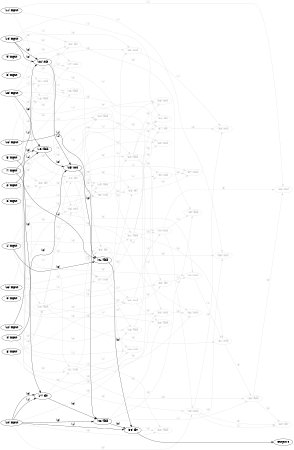 digraph NeuralNetwork {
rankdir=LR;
size="4,3";
center = true;
node0 [label="(0) Input", color=black, labelfontcolor=black, fontcolor=black];
node1 [label="(1) Input", color=black, labelfontcolor=black, fontcolor=black];
node2 [label="(2) Input", color=black, labelfontcolor=black, fontcolor=black];
node3 [label="(3) Input", color=black, labelfontcolor=black, fontcolor=black];
node4 [label="(4) Input", color=black, labelfontcolor=black, fontcolor=black];
node5 [label="(5) Input", color=black, labelfontcolor=black, fontcolor=black];
node6 [label="(6) Input", color=black, labelfontcolor=black, fontcolor=black];
node7 [label="(7) Input", color=black, labelfontcolor=black, fontcolor=black];
node8 [label="(8) Input", color=black, labelfontcolor=black, fontcolor=black];
node9 [label="(9) Input", color=black, labelfontcolor=black, fontcolor=black];
node10 [label="(10) Input", color=black, labelfontcolor=black, fontcolor=black];
node11 [label="(11) Input", color=black, labelfontcolor=black, fontcolor=black];
node12 [label="(12) Input", color=black, labelfontcolor=black, fontcolor=black];
node13 [label="(13) Input", color=black, labelfontcolor=black, fontcolor=black];
node14 [label="(14) Input", color=black, labelfontcolor=black, fontcolor=black];
node15 [label="(15) Input", color=black, labelfontcolor=black, fontcolor=black];
node16 [label="(16) Input", color=black, labelfontcolor=black, fontcolor=black];
node17 [label="(17) div", color=black, labelfontcolor=black, fontcolor=black];
node10 -> node17 [label=" (0)", labelfontcolor=black, fontcolor=black, bold=true, color=black];
node10 -> node17 [label=" (1)", labelfontcolor=black, fontcolor=black, bold=true, color=black];
node7 -> node17 [label=" (2)", labelfontcolor=black, fontcolor=black, bold=true, color=black];
node18 [label="(18) add", color=lightgrey, labelfontcolor=lightgrey, fontcolor=lightgrey];
node16 -> node18 [label=" (0)", labelfontcolor=lightgrey, fontcolor=lightgrey, bold=true, color=lightgrey];
node3 -> node18 [label=" (1)", labelfontcolor=lightgrey, fontcolor=lightgrey, bold=true, color=lightgrey];
node8 -> node18 [label=" (2)", labelfontcolor=lightgrey, fontcolor=lightgrey, bold=true, color=lightgrey];
node19 [label="(19) add", color=black, labelfontcolor=black, fontcolor=black];
node15 -> node19 [label=" (0)", labelfontcolor=black, fontcolor=black, bold=true, color=black];
node2 -> node19 [label=" (1)", labelfontcolor=black, fontcolor=black, bold=true, color=black];
node7 -> node19 [label=" (2)", labelfontcolor=black, fontcolor=black, bold=true, color=black];
node20 [label="(20) add", color=lightgrey, labelfontcolor=lightgrey, fontcolor=lightgrey];
node8 -> node20 [label=" (0)", labelfontcolor=lightgrey, fontcolor=lightgrey, bold=true, color=lightgrey];
node1 -> node20 [label=" (1)", labelfontcolor=lightgrey, fontcolor=lightgrey, bold=true, color=lightgrey];
node4 -> node20 [label=" (2)", labelfontcolor=lightgrey, fontcolor=lightgrey, bold=true, color=lightgrey];
node21 [label="(21) sub", color=lightgrey, labelfontcolor=lightgrey, fontcolor=lightgrey];
node4 -> node21 [label=" (0)", labelfontcolor=lightgrey, fontcolor=lightgrey, bold=true, color=lightgrey];
node2 -> node21 [label=" (1)", labelfontcolor=lightgrey, fontcolor=lightgrey, bold=true, color=lightgrey];
node17 -> node21 [label=" (2)", labelfontcolor=lightgrey, fontcolor=lightgrey, bold=true, color=lightgrey];
node22 [label="(22) sub", color=black, labelfontcolor=black, fontcolor=black];
node14 -> node22 [label=" (0)", labelfontcolor=black, fontcolor=black, bold=true, color=black];
node12 -> node22 [label=" (1)", labelfontcolor=black, fontcolor=black, bold=true, color=black];
node14 -> node22 [label=" (2)", labelfontcolor=black, fontcolor=black, bold=true, color=black];
node23 [label="(23) div", color=lightgrey, labelfontcolor=lightgrey, fontcolor=lightgrey];
node2 -> node23 [label=" (0)", labelfontcolor=lightgrey, fontcolor=lightgrey, bold=true, color=lightgrey];
node4 -> node23 [label=" (1)", labelfontcolor=lightgrey, fontcolor=lightgrey, bold=true, color=lightgrey];
node16 -> node23 [label=" (2)", labelfontcolor=lightgrey, fontcolor=lightgrey, bold=true, color=lightgrey];
node24 [label="(24) div", color=lightgrey, labelfontcolor=lightgrey, fontcolor=lightgrey];
node23 -> node24 [label=" (0)", labelfontcolor=lightgrey, fontcolor=lightgrey, bold=true, color=lightgrey];
node20 -> node24 [label=" (1)", labelfontcolor=lightgrey, fontcolor=lightgrey, bold=true, color=lightgrey];
node15 -> node24 [label=" (2)", labelfontcolor=lightgrey, fontcolor=lightgrey, bold=true, color=lightgrey];
node25 [label="(25) mul", color=black, labelfontcolor=black, fontcolor=black];
node4 -> node25 [label=" (0)", labelfontcolor=black, fontcolor=black, bold=true, color=black];
node22 -> node25 [label=" (1)", labelfontcolor=black, fontcolor=black, bold=true, color=black];
node19 -> node25 [label=" (2)", labelfontcolor=black, fontcolor=black, bold=true, color=black];
node26 [label="(26) mul", color=lightgrey, labelfontcolor=lightgrey, fontcolor=lightgrey];
node0 -> node26 [label=" (0)", labelfontcolor=lightgrey, fontcolor=lightgrey, bold=true, color=lightgrey];
node20 -> node26 [label=" (1)", labelfontcolor=lightgrey, fontcolor=lightgrey, bold=true, color=lightgrey];
node22 -> node26 [label=" (2)", labelfontcolor=lightgrey, fontcolor=lightgrey, bold=true, color=lightgrey];
node27 [label="(27) sub", color=lightgrey, labelfontcolor=lightgrey, fontcolor=lightgrey];
node13 -> node27 [label=" (0)", labelfontcolor=lightgrey, fontcolor=lightgrey, bold=true, color=lightgrey];
node0 -> node27 [label=" (1)", labelfontcolor=lightgrey, fontcolor=lightgrey, bold=true, color=lightgrey];
node24 -> node27 [label=" (2)", labelfontcolor=lightgrey, fontcolor=lightgrey, bold=true, color=lightgrey];
node28 [label="(28) add", color=lightgrey, labelfontcolor=lightgrey, fontcolor=lightgrey];
node12 -> node28 [label=" (0)", labelfontcolor=lightgrey, fontcolor=lightgrey, bold=true, color=lightgrey];
node21 -> node28 [label=" (1)", labelfontcolor=lightgrey, fontcolor=lightgrey, bold=true, color=lightgrey];
node27 -> node28 [label=" (2)", labelfontcolor=lightgrey, fontcolor=lightgrey, bold=true, color=lightgrey];
node29 [label="(29) add", color=lightgrey, labelfontcolor=lightgrey, fontcolor=lightgrey];
node24 -> node29 [label=" (0)", labelfontcolor=lightgrey, fontcolor=lightgrey, bold=true, color=lightgrey];
node24 -> node29 [label=" (1)", labelfontcolor=lightgrey, fontcolor=lightgrey, bold=true, color=lightgrey];
node26 -> node29 [label=" (2)", labelfontcolor=lightgrey, fontcolor=lightgrey, bold=true, color=lightgrey];
node30 [label="(30) mul", color=lightgrey, labelfontcolor=lightgrey, fontcolor=lightgrey];
node13 -> node30 [label=" (0)", labelfontcolor=lightgrey, fontcolor=lightgrey, bold=true, color=lightgrey];
node27 -> node30 [label=" (1)", labelfontcolor=lightgrey, fontcolor=lightgrey, bold=true, color=lightgrey];
node8 -> node30 [label=" (2)", labelfontcolor=lightgrey, fontcolor=lightgrey, bold=true, color=lightgrey];
node31 [label="(31) add", color=lightgrey, labelfontcolor=lightgrey, fontcolor=lightgrey];
node1 -> node31 [label=" (0)", labelfontcolor=lightgrey, fontcolor=lightgrey, bold=true, color=lightgrey];
node15 -> node31 [label=" (1)", labelfontcolor=lightgrey, fontcolor=lightgrey, bold=true, color=lightgrey];
node27 -> node31 [label=" (2)", labelfontcolor=lightgrey, fontcolor=lightgrey, bold=true, color=lightgrey];
node32 [label="(32) sub", color=lightgrey, labelfontcolor=lightgrey, fontcolor=lightgrey];
node25 -> node32 [label=" (0)", labelfontcolor=lightgrey, fontcolor=lightgrey, bold=true, color=lightgrey];
node6 -> node32 [label=" (1)", labelfontcolor=lightgrey, fontcolor=lightgrey, bold=true, color=lightgrey];
node1 -> node32 [label=" (2)", labelfontcolor=lightgrey, fontcolor=lightgrey, bold=true, color=lightgrey];
node33 [label="(33) div", color=lightgrey, labelfontcolor=lightgrey, fontcolor=lightgrey];
node15 -> node33 [label=" (0)", labelfontcolor=lightgrey, fontcolor=lightgrey, bold=true, color=lightgrey];
node14 -> node33 [label=" (1)", labelfontcolor=lightgrey, fontcolor=lightgrey, bold=true, color=lightgrey];
node18 -> node33 [label=" (2)", labelfontcolor=lightgrey, fontcolor=lightgrey, bold=true, color=lightgrey];
node34 [label="(34) add", color=lightgrey, labelfontcolor=lightgrey, fontcolor=lightgrey];
node26 -> node34 [label=" (0)", labelfontcolor=lightgrey, fontcolor=lightgrey, bold=true, color=lightgrey];
node15 -> node34 [label=" (1)", labelfontcolor=lightgrey, fontcolor=lightgrey, bold=true, color=lightgrey];
node7 -> node34 [label=" (2)", labelfontcolor=lightgrey, fontcolor=lightgrey, bold=true, color=lightgrey];
node35 [label="(35) div", color=lightgrey, labelfontcolor=lightgrey, fontcolor=lightgrey];
node30 -> node35 [label=" (0)", labelfontcolor=lightgrey, fontcolor=lightgrey, bold=true, color=lightgrey];
node22 -> node35 [label=" (1)", labelfontcolor=lightgrey, fontcolor=lightgrey, bold=true, color=lightgrey];
node13 -> node35 [label=" (2)", labelfontcolor=lightgrey, fontcolor=lightgrey, bold=true, color=lightgrey];
node36 [label="(36) div", color=lightgrey, labelfontcolor=lightgrey, fontcolor=lightgrey];
node24 -> node36 [label=" (0)", labelfontcolor=lightgrey, fontcolor=lightgrey, bold=true, color=lightgrey];
node20 -> node36 [label=" (1)", labelfontcolor=lightgrey, fontcolor=lightgrey, bold=true, color=lightgrey];
node32 -> node36 [label=" (2)", labelfontcolor=lightgrey, fontcolor=lightgrey, bold=true, color=lightgrey];
node37 [label="(37) div", color=lightgrey, labelfontcolor=lightgrey, fontcolor=lightgrey];
node30 -> node37 [label=" (0)", labelfontcolor=lightgrey, fontcolor=lightgrey, bold=true, color=lightgrey];
node23 -> node37 [label=" (1)", labelfontcolor=lightgrey, fontcolor=lightgrey, bold=true, color=lightgrey];
node15 -> node37 [label=" (2)", labelfontcolor=lightgrey, fontcolor=lightgrey, bold=true, color=lightgrey];
node38 [label="(38) mul", color=lightgrey, labelfontcolor=lightgrey, fontcolor=lightgrey];
node9 -> node38 [label=" (0)", labelfontcolor=lightgrey, fontcolor=lightgrey, bold=true, color=lightgrey];
node32 -> node38 [label=" (1)", labelfontcolor=lightgrey, fontcolor=lightgrey, bold=true, color=lightgrey];
node22 -> node38 [label=" (2)", labelfontcolor=lightgrey, fontcolor=lightgrey, bold=true, color=lightgrey];
node39 [label="(39) add", color=lightgrey, labelfontcolor=lightgrey, fontcolor=lightgrey];
node24 -> node39 [label=" (0)", labelfontcolor=lightgrey, fontcolor=lightgrey, bold=true, color=lightgrey];
node2 -> node39 [label=" (1)", labelfontcolor=lightgrey, fontcolor=lightgrey, bold=true, color=lightgrey];
node27 -> node39 [label=" (2)", labelfontcolor=lightgrey, fontcolor=lightgrey, bold=true, color=lightgrey];
node40 [label="(40) sub", color=lightgrey, labelfontcolor=lightgrey, fontcolor=lightgrey];
node10 -> node40 [label=" (0)", labelfontcolor=lightgrey, fontcolor=lightgrey, bold=true, color=lightgrey];
node29 -> node40 [label=" (1)", labelfontcolor=lightgrey, fontcolor=lightgrey, bold=true, color=lightgrey];
node39 -> node40 [label=" (2)", labelfontcolor=lightgrey, fontcolor=lightgrey, bold=true, color=lightgrey];
node41 [label="(41) add", color=black, labelfontcolor=black, fontcolor=black];
node1 -> node41 [label=" (0)", labelfontcolor=black, fontcolor=black, bold=true, color=black];
node5 -> node41 [label=" (1)", labelfontcolor=black, fontcolor=black, bold=true, color=black];
node25 -> node41 [label=" (2)", labelfontcolor=black, fontcolor=black, bold=true, color=black];
node42 [label="(42) add", color=black, labelfontcolor=black, fontcolor=black];
node17 -> node42 [label=" (0)", labelfontcolor=black, fontcolor=black, bold=true, color=black];
node16 -> node42 [label=" (1)", labelfontcolor=black, fontcolor=black, bold=true, color=black];
node10 -> node42 [label=" (2)", labelfontcolor=black, fontcolor=black, bold=true, color=black];
node43 [label="(43) add", color=lightgrey, labelfontcolor=lightgrey, fontcolor=lightgrey];
node16 -> node43 [label=" (0)", labelfontcolor=lightgrey, fontcolor=lightgrey, bold=true, color=lightgrey];
node22 -> node43 [label=" (1)", labelfontcolor=lightgrey, fontcolor=lightgrey, bold=true, color=lightgrey];
node9 -> node43 [label=" (2)", labelfontcolor=lightgrey, fontcolor=lightgrey, bold=true, color=lightgrey];
node44 [label="(44) mul", color=lightgrey, labelfontcolor=lightgrey, fontcolor=lightgrey];
node1 -> node44 [label=" (0)", labelfontcolor=lightgrey, fontcolor=lightgrey, bold=true, color=lightgrey];
node28 -> node44 [label=" (1)", labelfontcolor=lightgrey, fontcolor=lightgrey, bold=true, color=lightgrey];
node31 -> node44 [label=" (2)", labelfontcolor=lightgrey, fontcolor=lightgrey, bold=true, color=lightgrey];
node45 [label="(45) mul", color=lightgrey, labelfontcolor=lightgrey, fontcolor=lightgrey];
node4 -> node45 [label=" (0)", labelfontcolor=lightgrey, fontcolor=lightgrey, bold=true, color=lightgrey];
node44 -> node45 [label=" (1)", labelfontcolor=lightgrey, fontcolor=lightgrey, bold=true, color=lightgrey];
node10 -> node45 [label=" (2)", labelfontcolor=lightgrey, fontcolor=lightgrey, bold=true, color=lightgrey];
node46 [label="(46) mul", color=lightgrey, labelfontcolor=lightgrey, fontcolor=lightgrey];
node37 -> node46 [label=" (0)", labelfontcolor=lightgrey, fontcolor=lightgrey, bold=true, color=lightgrey];
node38 -> node46 [label=" (1)", labelfontcolor=lightgrey, fontcolor=lightgrey, bold=true, color=lightgrey];
node45 -> node46 [label=" (2)", labelfontcolor=lightgrey, fontcolor=lightgrey, bold=true, color=lightgrey];
node47 [label="(47) mul", color=lightgrey, labelfontcolor=lightgrey, fontcolor=lightgrey];
node5 -> node47 [label=" (0)", labelfontcolor=lightgrey, fontcolor=lightgrey, bold=true, color=lightgrey];
node22 -> node47 [label=" (1)", labelfontcolor=lightgrey, fontcolor=lightgrey, bold=true, color=lightgrey];
node14 -> node47 [label=" (2)", labelfontcolor=lightgrey, fontcolor=lightgrey, bold=true, color=lightgrey];
node48 [label="(48) mul", color=lightgrey, labelfontcolor=lightgrey, fontcolor=lightgrey];
node6 -> node48 [label=" (0)", labelfontcolor=lightgrey, fontcolor=lightgrey, bold=true, color=lightgrey];
node35 -> node48 [label=" (1)", labelfontcolor=lightgrey, fontcolor=lightgrey, bold=true, color=lightgrey];
node1 -> node48 [label=" (2)", labelfontcolor=lightgrey, fontcolor=lightgrey, bold=true, color=lightgrey];
node49 [label="(49) add", color=lightgrey, labelfontcolor=lightgrey, fontcolor=lightgrey];
node33 -> node49 [label=" (0)", labelfontcolor=lightgrey, fontcolor=lightgrey, bold=true, color=lightgrey];
node44 -> node49 [label=" (1)", labelfontcolor=lightgrey, fontcolor=lightgrey, bold=true, color=lightgrey];
node42 -> node49 [label=" (2)", labelfontcolor=lightgrey, fontcolor=lightgrey, bold=true, color=lightgrey];
node50 [label="(50) add", color=lightgrey, labelfontcolor=lightgrey, fontcolor=lightgrey];
node30 -> node50 [label=" (0)", labelfontcolor=lightgrey, fontcolor=lightgrey, bold=true, color=lightgrey];
node20 -> node50 [label=" (1)", labelfontcolor=lightgrey, fontcolor=lightgrey, bold=true, color=lightgrey];
node42 -> node50 [label=" (2)", labelfontcolor=lightgrey, fontcolor=lightgrey, bold=true, color=lightgrey];
node51 [label="(51) sub", color=lightgrey, labelfontcolor=lightgrey, fontcolor=lightgrey];
node13 -> node51 [label=" (0)", labelfontcolor=lightgrey, fontcolor=lightgrey, bold=true, color=lightgrey];
node15 -> node51 [label=" (1)", labelfontcolor=lightgrey, fontcolor=lightgrey, bold=true, color=lightgrey];
node11 -> node51 [label=" (2)", labelfontcolor=lightgrey, fontcolor=lightgrey, bold=true, color=lightgrey];
node52 [label="(52) mul", color=lightgrey, labelfontcolor=lightgrey, fontcolor=lightgrey];
node8 -> node52 [label=" (0)", labelfontcolor=lightgrey, fontcolor=lightgrey, bold=true, color=lightgrey];
node39 -> node52 [label=" (1)", labelfontcolor=lightgrey, fontcolor=lightgrey, bold=true, color=lightgrey];
node0 -> node52 [label=" (2)", labelfontcolor=lightgrey, fontcolor=lightgrey, bold=true, color=lightgrey];
node53 [label="(53) div", color=lightgrey, labelfontcolor=lightgrey, fontcolor=lightgrey];
node22 -> node53 [label=" (0)", labelfontcolor=lightgrey, fontcolor=lightgrey, bold=true, color=lightgrey];
node21 -> node53 [label=" (1)", labelfontcolor=lightgrey, fontcolor=lightgrey, bold=true, color=lightgrey];
node1 -> node53 [label=" (2)", labelfontcolor=lightgrey, fontcolor=lightgrey, bold=true, color=lightgrey];
node54 [label="(54) div", color=black, labelfontcolor=black, fontcolor=black];
node42 -> node54 [label=" (0)", labelfontcolor=black, fontcolor=black, bold=true, color=black];
node10 -> node54 [label=" (1)", labelfontcolor=black, fontcolor=black, bold=true, color=black];
node41 -> node54 [label=" (2)", labelfontcolor=black, fontcolor=black, bold=true, color=black];
node55 [label="(55) mul", color=lightgrey, labelfontcolor=lightgrey, fontcolor=lightgrey];
node19 -> node55 [label=" (0)", labelfontcolor=lightgrey, fontcolor=lightgrey, bold=true, color=lightgrey];
node25 -> node55 [label=" (1)", labelfontcolor=lightgrey, fontcolor=lightgrey, bold=true, color=lightgrey];
node39 -> node55 [label=" (2)", labelfontcolor=lightgrey, fontcolor=lightgrey, bold=true, color=lightgrey];
node56 [label="(56) div", color=lightgrey, labelfontcolor=lightgrey, fontcolor=lightgrey];
node31 -> node56 [label=" (0)", labelfontcolor=lightgrey, fontcolor=lightgrey, bold=true, color=lightgrey];
node11 -> node56 [label=" (1)", labelfontcolor=lightgrey, fontcolor=lightgrey, bold=true, color=lightgrey];
node39 -> node56 [label=" (2)", labelfontcolor=lightgrey, fontcolor=lightgrey, bold=true, color=lightgrey];
node57 [label="(57) mul", color=lightgrey, labelfontcolor=lightgrey, fontcolor=lightgrey];
node40 -> node57 [label=" (0)", labelfontcolor=lightgrey, fontcolor=lightgrey, bold=true, color=lightgrey];
node24 -> node57 [label=" (1)", labelfontcolor=lightgrey, fontcolor=lightgrey, bold=true, color=lightgrey];
node36 -> node57 [label=" (2)", labelfontcolor=lightgrey, fontcolor=lightgrey, bold=true, color=lightgrey];
node58 [label="(58) mul", color=lightgrey, labelfontcolor=lightgrey, fontcolor=lightgrey];
node53 -> node58 [label=" (0)", labelfontcolor=lightgrey, fontcolor=lightgrey, bold=true, color=lightgrey];
node14 -> node58 [label=" (1)", labelfontcolor=lightgrey, fontcolor=lightgrey, bold=true, color=lightgrey];
node45 -> node58 [label=" (2)", labelfontcolor=lightgrey, fontcolor=lightgrey, bold=true, color=lightgrey];
node59 [label="(59) add", color=lightgrey, labelfontcolor=lightgrey, fontcolor=lightgrey];
node10 -> node59 [label=" (0)", labelfontcolor=lightgrey, fontcolor=lightgrey, bold=true, color=lightgrey];
node12 -> node59 [label=" (1)", labelfontcolor=lightgrey, fontcolor=lightgrey, bold=true, color=lightgrey];
node54 -> node59 [label=" (2)", labelfontcolor=lightgrey, fontcolor=lightgrey, bold=true, color=lightgrey];
node60 [label="(60) mul", color=lightgrey, labelfontcolor=lightgrey, fontcolor=lightgrey];
node34 -> node60 [label=" (0)", labelfontcolor=lightgrey, fontcolor=lightgrey, bold=true, color=lightgrey];
node24 -> node60 [label=" (1)", labelfontcolor=lightgrey, fontcolor=lightgrey, bold=true, color=lightgrey];
node31 -> node60 [label=" (2)", labelfontcolor=lightgrey, fontcolor=lightgrey, bold=true, color=lightgrey];
node61 [label="(61) sub", color=lightgrey, labelfontcolor=lightgrey, fontcolor=lightgrey];
node31 -> node61 [label=" (0)", labelfontcolor=lightgrey, fontcolor=lightgrey, bold=true, color=lightgrey];
node48 -> node61 [label=" (1)", labelfontcolor=lightgrey, fontcolor=lightgrey, bold=true, color=lightgrey];
node20 -> node61 [label=" (2)", labelfontcolor=lightgrey, fontcolor=lightgrey, bold=true, color=lightgrey];
node62 [label="(62) mul", color=lightgrey, labelfontcolor=lightgrey, fontcolor=lightgrey];
node21 -> node62 [label=" (0)", labelfontcolor=lightgrey, fontcolor=lightgrey, bold=true, color=lightgrey];
node26 -> node62 [label=" (1)", labelfontcolor=lightgrey, fontcolor=lightgrey, bold=true, color=lightgrey];
node52 -> node62 [label=" (2)", labelfontcolor=lightgrey, fontcolor=lightgrey, bold=true, color=lightgrey];
node63 [label="(63) add", color=lightgrey, labelfontcolor=lightgrey, fontcolor=lightgrey];
node61 -> node63 [label=" (0)", labelfontcolor=lightgrey, fontcolor=lightgrey, bold=true, color=lightgrey];
node42 -> node63 [label=" (1)", labelfontcolor=lightgrey, fontcolor=lightgrey, bold=true, color=lightgrey];
node21 -> node63 [label=" (2)", labelfontcolor=lightgrey, fontcolor=lightgrey, bold=true, color=lightgrey];
node64 [label="(64) div", color=lightgrey, labelfontcolor=lightgrey, fontcolor=lightgrey];
node45 -> node64 [label=" (0)", labelfontcolor=lightgrey, fontcolor=lightgrey, bold=true, color=lightgrey];
node45 -> node64 [label=" (1)", labelfontcolor=lightgrey, fontcolor=lightgrey, bold=true, color=lightgrey];
node63 -> node64 [label=" (2)", labelfontcolor=lightgrey, fontcolor=lightgrey, bold=true, color=lightgrey];
node65 [label="(65) mul", color=lightgrey, labelfontcolor=lightgrey, fontcolor=lightgrey];
node63 -> node65 [label=" (0)", labelfontcolor=lightgrey, fontcolor=lightgrey, bold=true, color=lightgrey];
node11 -> node65 [label=" (1)", labelfontcolor=lightgrey, fontcolor=lightgrey, bold=true, color=lightgrey];
node44 -> node65 [label=" (2)", labelfontcolor=lightgrey, fontcolor=lightgrey, bold=true, color=lightgrey];
node66 [label="(66) sub", color=lightgrey, labelfontcolor=lightgrey, fontcolor=lightgrey];
node17 -> node66 [label=" (0)", labelfontcolor=lightgrey, fontcolor=lightgrey, bold=true, color=lightgrey];
node12 -> node66 [label=" (1)", labelfontcolor=lightgrey, fontcolor=lightgrey, bold=true, color=lightgrey];
node53 -> node66 [label=" (2)", labelfontcolor=lightgrey, fontcolor=lightgrey, bold=true, color=lightgrey];
node67 [label="Output 0", color=black, labelfontcolor=black, fontcolor=black];
node54 -> node67 [labelfontcolor=black, fontcolor=black, bold=true, color=black];
{ rank = source; "node0"; "node1"; "node2"; "node3"; "node4"; "node5"; "node6"; "node7"; "node8"; "node9"; "node10"; "node11"; "node12"; "node13"; "node14"; "node15"; "node16"; }
{ rank = max;"node67"; }
}